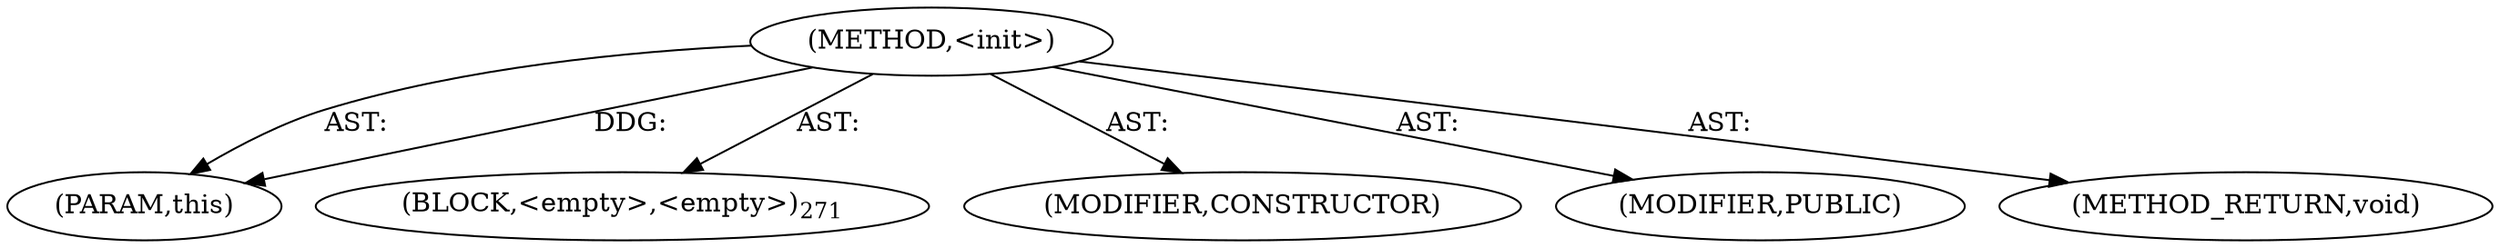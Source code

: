 digraph "&lt;init&gt;" {  
"111669149713" [label = <(METHOD,&lt;init&gt;)> ]
"115964117018" [label = <(PARAM,this)> ]
"25769803812" [label = <(BLOCK,&lt;empty&gt;,&lt;empty&gt;)<SUB>271</SUB>> ]
"133143986215" [label = <(MODIFIER,CONSTRUCTOR)> ]
"133143986216" [label = <(MODIFIER,PUBLIC)> ]
"128849018897" [label = <(METHOD_RETURN,void)> ]
  "111669149713" -> "115964117018"  [ label = "AST: "] 
  "111669149713" -> "25769803812"  [ label = "AST: "] 
  "111669149713" -> "133143986215"  [ label = "AST: "] 
  "111669149713" -> "133143986216"  [ label = "AST: "] 
  "111669149713" -> "128849018897"  [ label = "AST: "] 
  "111669149713" -> "115964117018"  [ label = "DDG: "] 
}

